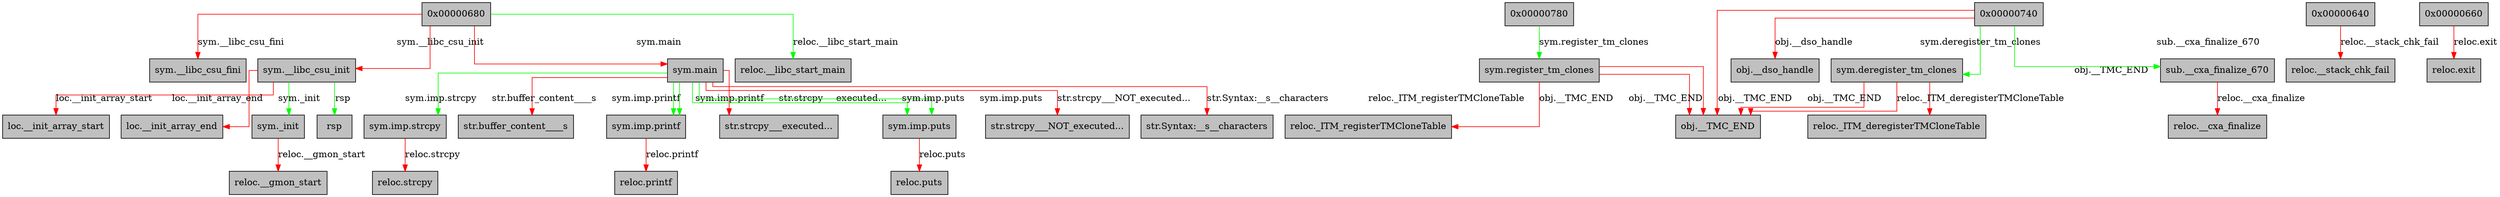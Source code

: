 digraph code {
	graph [bgcolor=white fontname="Courier" splines="ortho"];
	node [fillcolor=gray style=filled shape=box];
	edge [arrowhead="normal"];
	"0x00000680" -> "0x000008b0" [label="sym.__libc_csu_fini" color="red" URL="sym.__libc_csu_fini/0x000008b0"];
	"0x000008b0" [label="sym.__libc_csu_fini" URL="sym.__libc_csu_fini/0x000008b0"];
	"0x00000680" -> "0x00000840" [label="sym.__libc_csu_init" color="red" URL="sym.__libc_csu_init/0x00000840"];
	"0x00000840" [label="sym.__libc_csu_init" URL="sym.__libc_csu_init/0x00000840"];
	"0x00000680" -> "0x0000078a" [label="sym.main" color="red" URL="sym.main/0x0000078a"];
	"0x0000078a" [label="sym.main" URL="sym.main/0x0000078a"];
	"0x00000680" -> "0x00200fe0" [label="reloc.__libc_start_main" color="green" URL="reloc.__libc_start_main/0x00200fe0"];
	"0x00200fe0" [label="reloc.__libc_start_main" URL="reloc.__libc_start_main/0x00200fe0"];
	"0x000006b0" -> "0x00201010" [label="obj.__TMC_END" color="red" URL="obj.__TMC_END/0x00201010"];
	"0x00201010" [label="obj.__TMC_END" URL="obj.__TMC_END/0x00201010"];
	"0x000006b0" -> "0x00201010" [label="obj.__TMC_END" color="red" URL="obj.__TMC_END/0x00201010"];
	"0x00201010" [label="obj.__TMC_END" URL="obj.__TMC_END/0x00201010"];
	"0x000006b0" -> "0x00200fd8" [label="reloc._ITM_deregisterTMCloneTable" color="red" URL="reloc._ITM_deregisterTMCloneTable/0x00200fd8"];
	"0x00200fd8" [label="reloc._ITM_deregisterTMCloneTable" URL="reloc._ITM_deregisterTMCloneTable/0x00200fd8"];
	"0x000006f0" -> "0x00201010" [label="obj.__TMC_END" color="red" URL="obj.__TMC_END/0x00201010"];
	"0x00201010" [label="obj.__TMC_END" URL="obj.__TMC_END/0x00201010"];
	"0x000006f0" -> "0x00201010" [label="obj.__TMC_END" color="red" URL="obj.__TMC_END/0x00201010"];
	"0x00201010" [label="obj.__TMC_END" URL="obj.__TMC_END/0x00201010"];
	"0x000006f0" -> "0x00200ff0" [label="reloc._ITM_registerTMCloneTable" color="red" URL="reloc._ITM_registerTMCloneTable/0x00200ff0"];
	"0x00200ff0" [label="reloc._ITM_registerTMCloneTable" URL="reloc._ITM_registerTMCloneTable/0x00200ff0"];
	"0x00000740" -> "0x000006b0" [label="sym.deregister_tm_clones" color="green" URL="sym.deregister_tm_clones/0x000006b0"];
	"0x000006b0" [label="sym.deregister_tm_clones" URL="sym.deregister_tm_clones/0x000006b0"];
	"0x00000740" -> "0x00201010" [label="obj.__TMC_END" color="red" URL="obj.__TMC_END/0x00201010"];
	"0x00201010" [label="obj.__TMC_END" URL="obj.__TMC_END/0x00201010"];
	"0x00000740" -> "0x00201008" [label="obj.__dso_handle" color="red" URL="obj.__dso_handle/0x00201008"];
	"0x00201008" [label="obj.__dso_handle" URL="obj.__dso_handle/0x00201008"];
	"0x00000740" -> "0x00000670" [label="sub.__cxa_finalize_670" color="green" URL="sub.__cxa_finalize_670/0x00000670"];
	"0x00000670" [label="sub.__cxa_finalize_670" URL="sub.__cxa_finalize_670/0x00000670"];
	"0x00000670" -> "0x00200ff8" [label="reloc.__cxa_finalize" color="red" URL="reloc.__cxa_finalize/0x00200ff8"];
	"0x00200ff8" [label="reloc.__cxa_finalize" URL="reloc.__cxa_finalize/0x00200ff8"];
	"0x00000780" -> "0x000006f0" [label="sym.register_tm_clones" color="green" URL="sym.register_tm_clones/0x000006f0"];
	"0x000006f0" [label="sym.register_tm_clones" URL="sym.register_tm_clones/0x000006f0"];
	"0x00000840" -> "0x00200d98" [label="loc.__init_array_start" color="red" URL="loc.__init_array_start/0x00200d98"];
	"0x00200d98" [label="loc.__init_array_start" URL="loc.__init_array_start/0x00200d98"];
	"0x00000840" -> "0x00200da0" [label="loc.__init_array_end" color="red" URL="loc.__init_array_end/0x00200da0"];
	"0x00200da0" [label="loc.__init_array_end" URL="loc.__init_array_end/0x00200da0"];
	"0x00000840" -> "0x000005f0" [label="sym._init" color="green" URL="sym._init/0x000005f0"];
	"0x000005f0" [label="sym._init" URL="sym._init/0x000005f0"];
	"0x00000840" -> "0x00000000" [label="rsp" color="green" URL="rsp/0x00000000"];
	"0x00000000" [label="rsp" URL="rsp/0x00000000"];
	"0x0000078a" -> "0x00000620" [label="sym.imp.strcpy" color="green" URL="sym.imp.strcpy/0x00000620"];
	"0x00000620" [label="sym.imp.strcpy" URL="sym.imp.strcpy/0x00000620"];
	"0x0000078a" -> "0x000008f6" [label="str.buffer_content____s" color="red" URL="str.buffer_content____s/0x000008f6"];
	"0x000008f6" [label="str.buffer_content____s" URL="str.buffer_content____s/0x000008f6"];
	"0x0000078a" -> "0x00000650" [label="sym.imp.printf" color="green" URL="sym.imp.printf/0x00000650"];
	"0x00000650" [label="sym.imp.printf" URL="sym.imp.printf/0x00000650"];
	"0x0000078a" -> "0x0000090b" [label="str.strcpy___executed..." color="red" URL="str.strcpy___executed.../0x0000090b"];
	"0x0000090b" [label="str.strcpy___executed..." URL="str.strcpy___executed.../0x0000090b"];
	"0x0000078a" -> "0x00000630" [label="sym.imp.puts" color="green" URL="sym.imp.puts/0x00000630"];
	"0x00000630" [label="sym.imp.puts" URL="sym.imp.puts/0x00000630"];
	"0x0000078a" -> "0x000008c4" [label="str.strcpy___NOT_executed..." color="red" URL="str.strcpy___NOT_executed.../0x000008c4"];
	"0x000008c4" [label="str.strcpy___NOT_executed..." URL="str.strcpy___NOT_executed.../0x000008c4"];
	"0x0000078a" -> "0x00000630" [label="sym.imp.puts" color="green" URL="sym.imp.puts/0x00000630"];
	"0x00000630" [label="sym.imp.puts" URL="sym.imp.puts/0x00000630"];
	"0x0000078a" -> "0x000008dd" [label="str.Syntax:__s__characters" color="red" URL="str.Syntax:__s__characters/0x000008dd"];
	"0x000008dd" [label="str.Syntax:__s__characters" URL="str.Syntax:__s__characters/0x000008dd"];
	"0x0000078a" -> "0x00000650" [label="sym.imp.printf" color="green" URL="sym.imp.printf/0x00000650"];
	"0x00000650" [label="sym.imp.printf" URL="sym.imp.printf/0x00000650"];
	"0x00000620" -> "0x00200fb0" [label="reloc.strcpy" color="red" URL="reloc.strcpy/0x00200fb0"];
	"0x00200fb0" [label="reloc.strcpy" URL="reloc.strcpy/0x00200fb0"];
	"0x00000650" -> "0x00200fc8" [label="reloc.printf" color="red" URL="reloc.printf/0x00200fc8"];
	"0x00200fc8" [label="reloc.printf" URL="reloc.printf/0x00200fc8"];
	"0x00000630" -> "0x00200fb8" [label="reloc.puts" color="red" URL="reloc.puts/0x00200fb8"];
	"0x00200fb8" [label="reloc.puts" URL="reloc.puts/0x00200fb8"];
	"0x000005f0" -> "0x00200fe8" [label="reloc.__gmon_start" color="red" URL="reloc.__gmon_start/0x00200fe8"];
	"0x00200fe8" [label="reloc.__gmon_start" URL="reloc.__gmon_start/0x00200fe8"];
	"0x00000640" -> "0x00200fc0" [label="reloc.__stack_chk_fail" color="red" URL="reloc.__stack_chk_fail/0x00200fc0"];
	"0x00200fc0" [label="reloc.__stack_chk_fail" URL="reloc.__stack_chk_fail/0x00200fc0"];
	"0x00000660" -> "0x00200fd0" [label="reloc.exit" color="red" URL="reloc.exit/0x00200fd0"];
	"0x00200fd0" [label="reloc.exit" URL="reloc.exit/0x00200fd0"];
}
